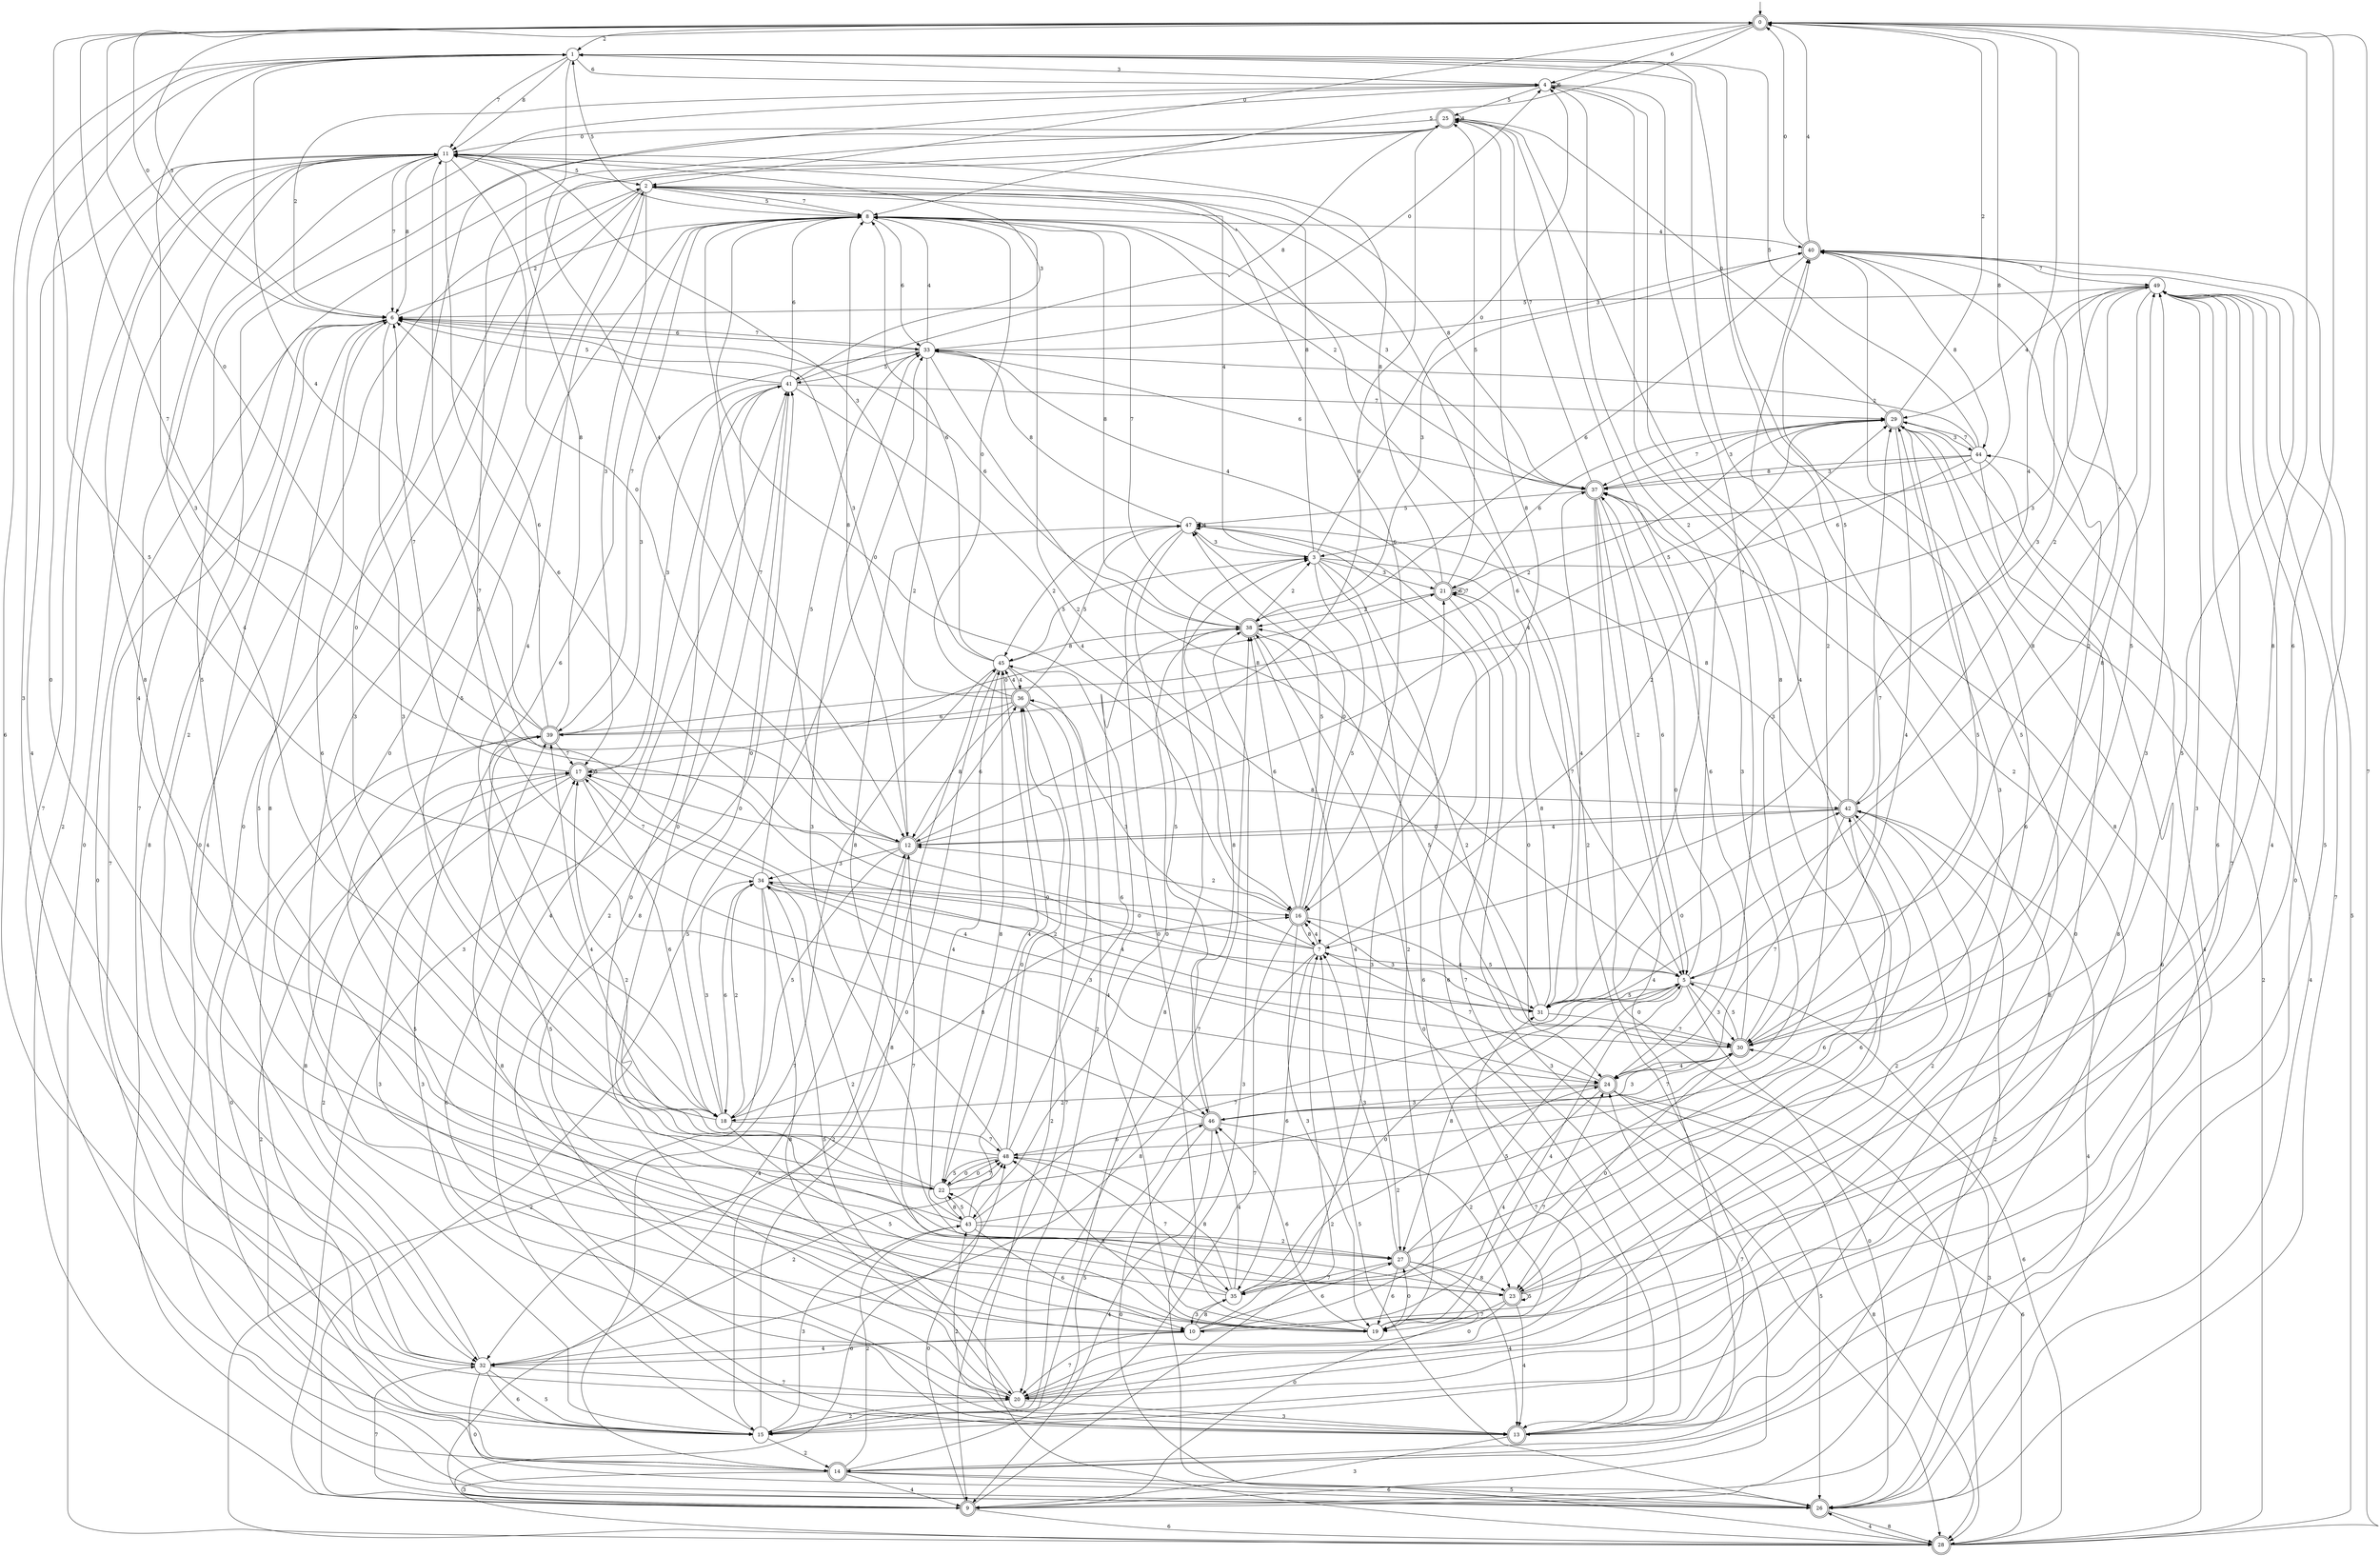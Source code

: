 digraph g {

	s0 [shape="doublecircle" label="0"];
	s1 [shape="circle" label="1"];
	s2 [shape="circle" label="2"];
	s3 [shape="circle" label="3"];
	s4 [shape="circle" label="4"];
	s5 [shape="circle" label="5"];
	s6 [shape="circle" label="6"];
	s7 [shape="circle" label="7"];
	s8 [shape="circle" label="8"];
	s9 [shape="doublecircle" label="9"];
	s10 [shape="circle" label="10"];
	s11 [shape="circle" label="11"];
	s12 [shape="doublecircle" label="12"];
	s13 [shape="doublecircle" label="13"];
	s14 [shape="doublecircle" label="14"];
	s15 [shape="circle" label="15"];
	s16 [shape="doublecircle" label="16"];
	s17 [shape="doublecircle" label="17"];
	s18 [shape="circle" label="18"];
	s19 [shape="circle" label="19"];
	s20 [shape="circle" label="20"];
	s21 [shape="doublecircle" label="21"];
	s22 [shape="circle" label="22"];
	s23 [shape="doublecircle" label="23"];
	s24 [shape="doublecircle" label="24"];
	s25 [shape="doublecircle" label="25"];
	s26 [shape="doublecircle" label="26"];
	s27 [shape="doublecircle" label="27"];
	s28 [shape="doublecircle" label="28"];
	s29 [shape="doublecircle" label="29"];
	s30 [shape="doublecircle" label="30"];
	s31 [shape="circle" label="31"];
	s32 [shape="circle" label="32"];
	s33 [shape="circle" label="33"];
	s34 [shape="circle" label="34"];
	s35 [shape="circle" label="35"];
	s36 [shape="doublecircle" label="36"];
	s37 [shape="doublecircle" label="37"];
	s38 [shape="doublecircle" label="38"];
	s39 [shape="doublecircle" label="39"];
	s40 [shape="doublecircle" label="40"];
	s41 [shape="circle" label="41"];
	s42 [shape="doublecircle" label="42"];
	s43 [shape="circle" label="43"];
	s44 [shape="circle" label="44"];
	s45 [shape="circle" label="45"];
	s46 [shape="doublecircle" label="46"];
	s47 [shape="circle" label="47"];
	s48 [shape="circle" label="48"];
	s49 [shape="circle" label="49"];
	s0 -> s1 [label="2"];
	s0 -> s2 [label="0"];
	s0 -> s3 [label="8"];
	s0 -> s4 [label="6"];
	s0 -> s5 [label="7"];
	s0 -> s6 [label="3"];
	s0 -> s7 [label="4"];
	s0 -> s8 [label="5"];
	s1 -> s9 [label="2"];
	s1 -> s10 [label="0"];
	s1 -> s11 [label="8"];
	s1 -> s4 [label="6"];
	s1 -> s11 [label="7"];
	s1 -> s5 [label="3"];
	s1 -> s12 [label="4"];
	s1 -> s13 [label="5"];
	s2 -> s9 [label="2"];
	s2 -> s14 [label="0"];
	s2 -> s15 [label="8"];
	s2 -> s16 [label="6"];
	s2 -> s8 [label="7"];
	s2 -> s17 [label="3"];
	s2 -> s18 [label="4"];
	s2 -> s8 [label="5"];
	s3 -> s19 [label="2"];
	s3 -> s4 [label="0"];
	s3 -> s11 [label="8"];
	s3 -> s20 [label="6"];
	s3 -> s5 [label="7"];
	s3 -> s21 [label="3"];
	s3 -> s2 [label="4"];
	s3 -> s7 [label="5"];
	s4 -> s6 [label="2"];
	s4 -> s22 [label="0"];
	s4 -> s23 [label="8"];
	s4 -> s4 [label="6"];
	s4 -> s24 [label="7"];
	s4 -> s1 [label="3"];
	s4 -> s23 [label="4"];
	s4 -> s25 [label="5"];
	s5 -> s4 [label="2"];
	s5 -> s26 [label="0"];
	s5 -> s27 [label="8"];
	s5 -> s28 [label="6"];
	s5 -> s29 [label="7"];
	s5 -> s30 [label="3"];
	s5 -> s19 [label="4"];
	s5 -> s31 [label="5"];
	s6 -> s8 [label="2"];
	s6 -> s0 [label="0"];
	s6 -> s32 [label="8"];
	s6 -> s33 [label="6"];
	s6 -> s20 [label="7"];
	s6 -> s18 [label="3"];
	s6 -> s32 [label="4"];
	s6 -> s23 [label="5"];
	s7 -> s29 [label="2"];
	s7 -> s34 [label="0"];
	s7 -> s32 [label="8"];
	s7 -> s35 [label="6"];
	s7 -> s8 [label="7"];
	s7 -> s36 [label="3"];
	s7 -> s16 [label="4"];
	s7 -> s5 [label="5"];
	s8 -> s37 [label="2"];
	s8 -> s16 [label="0"];
	s8 -> s38 [label="8"];
	s8 -> s33 [label="6"];
	s8 -> s39 [label="7"];
	s8 -> s37 [label="3"];
	s8 -> s40 [label="4"];
	s8 -> s1 [label="5"];
	s9 -> s7 [label="2"];
	s9 -> s22 [label="0"];
	s9 -> s37 [label="8"];
	s9 -> s28 [label="6"];
	s9 -> s32 [label="7"];
	s9 -> s41 [label="3"];
	s9 -> s12 [label="4"];
	s9 -> s33 [label="5"];
	s10 -> s42 [label="2"];
	s10 -> s2 [label="0"];
	s10 -> s35 [label="8"];
	s10 -> s27 [label="6"];
	s10 -> s20 [label="7"];
	s10 -> s21 [label="3"];
	s10 -> s32 [label="4"];
	s10 -> s5 [label="5"];
	s11 -> s9 [label="2"];
	s11 -> s12 [label="0"];
	s11 -> s6 [label="8"];
	s11 -> s31 [label="6"];
	s11 -> s6 [label="7"];
	s11 -> s41 [label="3"];
	s11 -> s27 [label="4"];
	s11 -> s2 [label="5"];
	s12 -> s15 [label="2"];
	s12 -> s17 [label="0"];
	s12 -> s8 [label="8"];
	s12 -> s36 [label="6"];
	s12 -> s0 [label="7"];
	s12 -> s34 [label="3"];
	s12 -> s29 [label="4"];
	s12 -> s18 [label="5"];
	s13 -> s43 [label="2"];
	s13 -> s38 [label="0"];
	s13 -> s41 [label="8"];
	s13 -> s17 [label="6"];
	s13 -> s24 [label="7"];
	s13 -> s9 [label="3"];
	s13 -> s44 [label="4"];
	s13 -> s40 [label="5"];
	s14 -> s43 [label="2"];
	s14 -> s39 [label="0"];
	s14 -> s3 [label="8"];
	s14 -> s26 [label="6"];
	s14 -> s11 [label="7"];
	s14 -> s9 [label="3"];
	s14 -> s9 [label="4"];
	s14 -> s26 [label="5"];
	s15 -> s14 [label="2"];
	s15 -> s6 [label="0"];
	s15 -> s45 [label="8"];
	s15 -> s1 [label="6"];
	s15 -> s38 [label="7"];
	s15 -> s43 [label="3"];
	s15 -> s41 [label="4"];
	s15 -> s46 [label="5"];
	s16 -> s12 [label="2"];
	s16 -> s47 [label="0"];
	s16 -> s7 [label="8"];
	s16 -> s38 [label="6"];
	s16 -> s15 [label="7"];
	s16 -> s19 [label="3"];
	s16 -> s31 [label="4"];
	s16 -> s47 [label="5"];
	s17 -> s15 [label="2"];
	s17 -> s21 [label="0"];
	s17 -> s42 [label="8"];
	s17 -> s18 [label="6"];
	s17 -> s6 [label="7"];
	s17 -> s20 [label="3"];
	s17 -> s24 [label="4"];
	s17 -> s17 [label="5"];
	s18 -> s34 [label="2"];
	s18 -> s41 [label="0"];
	s18 -> s16 [label="8"];
	s18 -> s8 [label="6"];
	s18 -> s48 [label="7"];
	s18 -> s34 [label="3"];
	s18 -> s11 [label="4"];
	s18 -> s19 [label="5"];
	s19 -> s42 [label="2"];
	s19 -> s27 [label="0"];
	s19 -> s48 [label="8"];
	s19 -> s46 [label="6"];
	s19 -> s24 [label="7"];
	s19 -> s49 [label="3"];
	s19 -> s45 [label="4"];
	s19 -> s39 [label="5"];
	s20 -> s15 [label="2"];
	s20 -> s41 [label="0"];
	s20 -> s39 [label="8"];
	s20 -> s40 [label="6"];
	s20 -> s31 [label="7"];
	s20 -> s13 [label="3"];
	s20 -> s49 [label="4"];
	s20 -> s34 [label="5"];
	s21 -> s38 [label="2"];
	s21 -> s24 [label="0"];
	s21 -> s11 [label="8"];
	s21 -> s21 [label="6"];
	s21 -> s21 [label="7"];
	s21 -> s28 [label="3"];
	s21 -> s33 [label="4"];
	s21 -> s25 [label="5"];
	s22 -> s17 [label="2"];
	s22 -> s48 [label="0"];
	s22 -> s43 [label="8"];
	s22 -> s6 [label="6"];
	s22 -> s48 [label="7"];
	s22 -> s40 [label="3"];
	s22 -> s45 [label="4"];
	s22 -> s8 [label="5"];
	s23 -> s34 [label="2"];
	s23 -> s32 [label="0"];
	s23 -> s0 [label="8"];
	s23 -> s0 [label="6"];
	s23 -> s19 [label="7"];
	s23 -> s33 [label="3"];
	s23 -> s13 [label="4"];
	s23 -> s23 [label="5"];
	s24 -> s18 [label="2"];
	s24 -> s37 [label="0"];
	s24 -> s28 [label="8"];
	s24 -> s28 [label="6"];
	s24 -> s7 [label="7"];
	s24 -> s46 [label="3"];
	s24 -> s10 [label="4"];
	s24 -> s26 [label="5"];
	s25 -> s32 [label="2"];
	s25 -> s11 [label="0"];
	s25 -> s16 [label="8"];
	s25 -> s12 [label="6"];
	s25 -> s26 [label="7"];
	s25 -> s19 [label="3"];
	s25 -> s25 [label="4"];
	s25 -> s46 [label="5"];
	s26 -> s17 [label="2"];
	s26 -> s2 [label="0"];
	s26 -> s28 [label="8"];
	s26 -> s29 [label="6"];
	s26 -> s49 [label="7"];
	s26 -> s30 [label="3"];
	s26 -> s42 [label="4"];
	s26 -> s7 [label="5"];
	s27 -> s1 [label="2"];
	s27 -> s9 [label="0"];
	s27 -> s23 [label="8"];
	s27 -> s19 [label="6"];
	s27 -> s35 [label="7"];
	s27 -> s7 [label="3"];
	s27 -> s13 [label="4"];
	s27 -> s40 [label="5"];
	s28 -> s29 [label="2"];
	s28 -> s11 [label="0"];
	s28 -> s25 [label="8"];
	s28 -> s48 [label="6"];
	s28 -> s0 [label="7"];
	s28 -> s38 [label="3"];
	s28 -> s26 [label="4"];
	s28 -> s49 [label="5"];
	s29 -> s0 [label="2"];
	s29 -> s25 [label="0"];
	s29 -> s15 [label="8"];
	s29 -> s21 [label="6"];
	s29 -> s37 [label="7"];
	s29 -> s44 [label="3"];
	s29 -> s30 [label="4"];
	s29 -> s30 [label="5"];
	s30 -> s38 [label="2"];
	s30 -> s23 [label="0"];
	s30 -> s49 [label="8"];
	s30 -> s37 [label="6"];
	s30 -> s11 [label="7"];
	s30 -> s37 [label="3"];
	s30 -> s24 [label="4"];
	s30 -> s5 [label="5"];
	s31 -> s8 [label="2"];
	s31 -> s42 [label="0"];
	s31 -> s21 [label="8"];
	s31 -> s2 [label="6"];
	s31 -> s30 [label="7"];
	s31 -> s16 [label="3"];
	s31 -> s37 [label="4"];
	s31 -> s25 [label="5"];
	s32 -> s48 [label="2"];
	s32 -> s26 [label="0"];
	s32 -> s17 [label="8"];
	s32 -> s15 [label="6"];
	s32 -> s20 [label="7"];
	s32 -> s1 [label="3"];
	s32 -> s11 [label="4"];
	s32 -> s15 [label="5"];
	s33 -> s12 [label="2"];
	s33 -> s4 [label="0"];
	s33 -> s5 [label="8"];
	s33 -> s37 [label="6"];
	s33 -> s6 [label="7"];
	s33 -> s39 [label="3"];
	s33 -> s8 [label="4"];
	s33 -> s41 [label="5"];
	s34 -> s28 [label="2"];
	s34 -> s16 [label="0"];
	s34 -> s20 [label="8"];
	s34 -> s18 [label="6"];
	s34 -> s17 [label="7"];
	s34 -> s24 [label="3"];
	s34 -> s31 [label="4"];
	s34 -> s33 [label="5"];
	s35 -> s24 [label="2"];
	s35 -> s5 [label="0"];
	s35 -> s48 [label="8"];
	s35 -> s42 [label="6"];
	s35 -> s12 [label="7"];
	s35 -> s10 [label="3"];
	s35 -> s46 [label="4"];
	s35 -> s4 [label="5"];
	s36 -> s28 [label="2"];
	s36 -> s8 [label="0"];
	s36 -> s12 [label="8"];
	s36 -> s39 [label="6"];
	s36 -> s9 [label="7"];
	s36 -> s6 [label="3"];
	s36 -> s45 [label="4"];
	s36 -> s47 [label="5"];
	s37 -> s5 [label="2"];
	s37 -> s28 [label="0"];
	s37 -> s2 [label="8"];
	s37 -> s5 [label="6"];
	s37 -> s25 [label="7"];
	s37 -> s29 [label="3"];
	s37 -> s14 [label="4"];
	s37 -> s47 [label="5"];
	s38 -> s3 [label="2"];
	s38 -> s43 [label="0"];
	s38 -> s45 [label="8"];
	s38 -> s6 [label="6"];
	s38 -> s8 [label="7"];
	s38 -> s40 [label="3"];
	s38 -> s27 [label="4"];
	s38 -> s30 [label="5"];
	s39 -> s29 [label="2"];
	s39 -> s0 [label="0"];
	s39 -> s11 [label="8"];
	s39 -> s6 [label="6"];
	s39 -> s17 [label="7"];
	s39 -> s13 [label="3"];
	s39 -> s1 [label="4"];
	s39 -> s10 [label="5"];
	s40 -> s30 [label="2"];
	s40 -> s0 [label="0"];
	s40 -> s44 [label="8"];
	s40 -> s38 [label="6"];
	s40 -> s49 [label="7"];
	s40 -> s33 [label="3"];
	s40 -> s0 [label="4"];
	s40 -> s30 [label="5"];
	s41 -> s13 [label="2"];
	s41 -> s27 [label="0"];
	s41 -> s25 [label="8"];
	s41 -> s8 [label="6"];
	s41 -> s29 [label="7"];
	s41 -> s17 [label="3"];
	s41 -> s16 [label="4"];
	s41 -> s6 [label="5"];
	s42 -> s14 [label="2"];
	s42 -> s12 [label="0"];
	s42 -> s47 [label="8"];
	s42 -> s35 [label="6"];
	s42 -> s24 [label="7"];
	s42 -> s49 [label="3"];
	s42 -> s12 [label="4"];
	s42 -> s40 [label="5"];
	s43 -> s27 [label="2"];
	s43 -> s36 [label="0"];
	s43 -> s11 [label="8"];
	s43 -> s10 [label="6"];
	s43 -> s5 [label="7"];
	s43 -> s49 [label="3"];
	s43 -> s45 [label="4"];
	s43 -> s22 [label="5"];
	s44 -> s33 [label="2"];
	s44 -> s20 [label="0"];
	s44 -> s37 [label="8"];
	s44 -> s21 [label="6"];
	s44 -> s29 [label="7"];
	s44 -> s37 [label="3"];
	s44 -> s26 [label="4"];
	s44 -> s1 [label="5"];
	s45 -> s20 [label="2"];
	s45 -> s32 [label="0"];
	s45 -> s22 [label="8"];
	s45 -> s8 [label="6"];
	s45 -> s14 [label="7"];
	s45 -> s11 [label="3"];
	s45 -> s36 [label="4"];
	s45 -> s3 [label="5"];
	s46 -> s23 [label="2"];
	s46 -> s26 [label="0"];
	s46 -> s3 [label="8"];
	s46 -> s48 [label="6"];
	s46 -> s30 [label="7"];
	s46 -> s30 [label="3"];
	s46 -> s9 [label="4"];
	s46 -> s0 [label="5"];
	s47 -> s45 [label="2"];
	s47 -> s19 [label="0"];
	s47 -> s33 [label="8"];
	s47 -> s13 [label="6"];
	s47 -> s13 [label="7"];
	s47 -> s3 [label="3"];
	s47 -> s47 [label="4"];
	s47 -> s46 [label="5"];
	s48 -> s36 [label="2"];
	s48 -> s22 [label="0"];
	s48 -> s47 [label="8"];
	s48 -> s38 [label="6"];
	s48 -> s35 [label="7"];
	s48 -> s29 [label="3"];
	s48 -> s39 [label="4"];
	s48 -> s22 [label="5"];
	s49 -> s42 [label="2"];
	s49 -> s14 [label="0"];
	s49 -> s31 [label="8"];
	s49 -> s20 [label="6"];
	s49 -> s15 [label="7"];
	s49 -> s39 [label="3"];
	s49 -> s29 [label="4"];
	s49 -> s6 [label="5"];

__start0 [label="" shape="none" width="0" height="0"];
__start0 -> s0;

}
